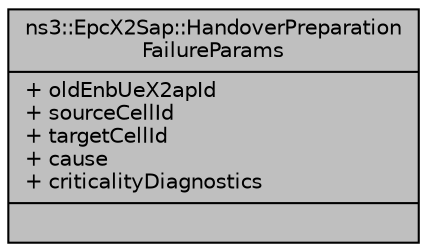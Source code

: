 digraph "ns3::EpcX2Sap::HandoverPreparationFailureParams"
{
  edge [fontname="Helvetica",fontsize="10",labelfontname="Helvetica",labelfontsize="10"];
  node [fontname="Helvetica",fontsize="10",shape=record];
  Node1 [label="{ns3::EpcX2Sap::HandoverPreparation\lFailureParams\n|+ oldEnbUeX2apId\l+ sourceCellId\l+ targetCellId\l+ cause\l+ criticalityDiagnostics\l|}",height=0.2,width=0.4,color="black", fillcolor="grey75", style="filled", fontcolor="black"];
}
